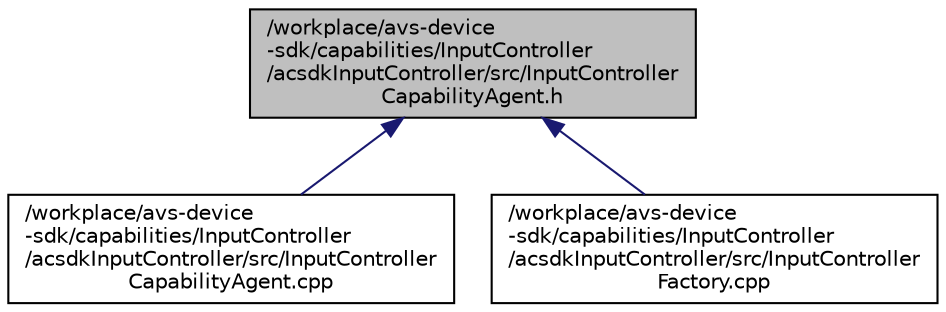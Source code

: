 digraph "/workplace/avs-device-sdk/capabilities/InputController/acsdkInputController/src/InputControllerCapabilityAgent.h"
{
 // LATEX_PDF_SIZE
  edge [fontname="Helvetica",fontsize="10",labelfontname="Helvetica",labelfontsize="10"];
  node [fontname="Helvetica",fontsize="10",shape=record];
  Node1 [label="/workplace/avs-device\l-sdk/capabilities/InputController\l/acsdkInputController/src/InputController\lCapabilityAgent.h",height=0.2,width=0.4,color="black", fillcolor="grey75", style="filled", fontcolor="black",tooltip=" "];
  Node1 -> Node2 [dir="back",color="midnightblue",fontsize="10",style="solid",fontname="Helvetica"];
  Node2 [label="/workplace/avs-device\l-sdk/capabilities/InputController\l/acsdkInputController/src/InputController\lCapabilityAgent.cpp",height=0.2,width=0.4,color="black", fillcolor="white", style="filled",URL="$_input_controller_capability_agent_8cpp.html",tooltip=" "];
  Node1 -> Node3 [dir="back",color="midnightblue",fontsize="10",style="solid",fontname="Helvetica"];
  Node3 [label="/workplace/avs-device\l-sdk/capabilities/InputController\l/acsdkInputController/src/InputController\lFactory.cpp",height=0.2,width=0.4,color="black", fillcolor="white", style="filled",URL="$_input_controller_factory_8cpp.html",tooltip=" "];
}
